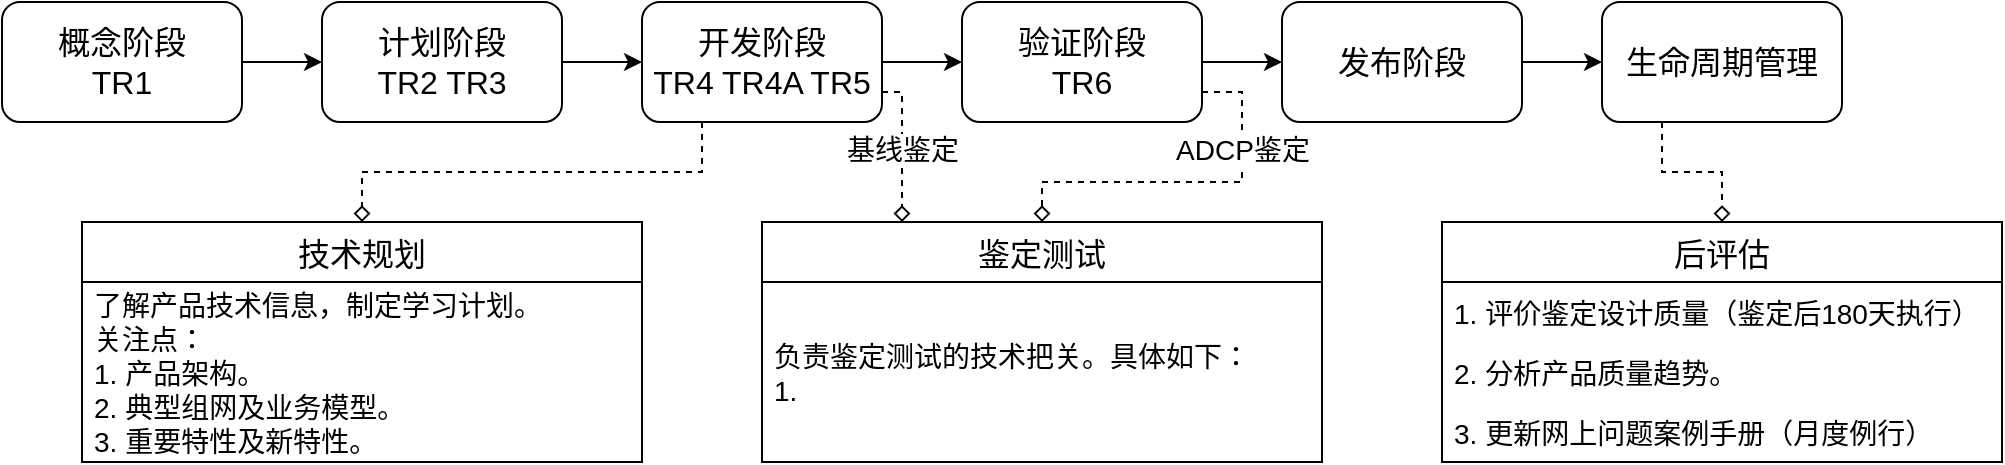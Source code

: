 <mxfile version="17.5.0" type="github">
  <diagram id="eeHc00onXk_6_axVfq1E" name="Page-1">
    <mxGraphModel dx="1102" dy="614" grid="1" gridSize="10" guides="1" tooltips="1" connect="1" arrows="1" fold="1" page="1" pageScale="1" pageWidth="1169" pageHeight="827" math="0" shadow="0">
      <root>
        <mxCell id="0" />
        <mxCell id="1" parent="0" />
        <mxCell id="JeqD6YOxb1yY-aTv0xNF-3" value="" style="edgeStyle=orthogonalEdgeStyle;rounded=0;orthogonalLoop=1;jettySize=auto;html=1;fontSize=16;" edge="1" parent="1" source="JeqD6YOxb1yY-aTv0xNF-1" target="JeqD6YOxb1yY-aTv0xNF-2">
          <mxGeometry relative="1" as="geometry" />
        </mxCell>
        <mxCell id="JeqD6YOxb1yY-aTv0xNF-1" value="概念阶段&lt;br&gt;TR1" style="rounded=1;whiteSpace=wrap;html=1;fontSize=16;" vertex="1" parent="1">
          <mxGeometry x="120" y="340" width="120" height="60" as="geometry" />
        </mxCell>
        <mxCell id="JeqD6YOxb1yY-aTv0xNF-5" value="" style="edgeStyle=orthogonalEdgeStyle;rounded=0;orthogonalLoop=1;jettySize=auto;html=1;fontSize=16;" edge="1" parent="1" source="JeqD6YOxb1yY-aTv0xNF-2" target="JeqD6YOxb1yY-aTv0xNF-4">
          <mxGeometry relative="1" as="geometry" />
        </mxCell>
        <mxCell id="JeqD6YOxb1yY-aTv0xNF-2" value="计划阶段&lt;br&gt;TR2 TR3" style="whiteSpace=wrap;html=1;rounded=1;fontSize=16;" vertex="1" parent="1">
          <mxGeometry x="280" y="340" width="120" height="60" as="geometry" />
        </mxCell>
        <mxCell id="JeqD6YOxb1yY-aTv0xNF-7" value="" style="edgeStyle=orthogonalEdgeStyle;rounded=0;orthogonalLoop=1;jettySize=auto;html=1;fontSize=16;" edge="1" parent="1" source="JeqD6YOxb1yY-aTv0xNF-4" target="JeqD6YOxb1yY-aTv0xNF-6">
          <mxGeometry relative="1" as="geometry" />
        </mxCell>
        <mxCell id="JeqD6YOxb1yY-aTv0xNF-28" style="edgeStyle=orthogonalEdgeStyle;rounded=0;orthogonalLoop=1;jettySize=auto;html=1;exitX=0.25;exitY=1;exitDx=0;exitDy=0;entryX=0.5;entryY=0;entryDx=0;entryDy=0;fontSize=11;dashed=1;endArrow=diamond;endFill=0;" edge="1" parent="1" source="JeqD6YOxb1yY-aTv0xNF-4" target="JeqD6YOxb1yY-aTv0xNF-15">
          <mxGeometry relative="1" as="geometry" />
        </mxCell>
        <mxCell id="JeqD6YOxb1yY-aTv0xNF-39" style="edgeStyle=orthogonalEdgeStyle;rounded=0;orthogonalLoop=1;jettySize=auto;html=1;exitX=1;exitY=0.75;exitDx=0;exitDy=0;entryX=0.25;entryY=0;entryDx=0;entryDy=0;dashed=1;fontSize=14;endArrow=diamond;endFill=0;" edge="1" parent="1" source="JeqD6YOxb1yY-aTv0xNF-4" target="JeqD6YOxb1yY-aTv0xNF-29">
          <mxGeometry relative="1" as="geometry">
            <Array as="points">
              <mxPoint x="570" y="385" />
            </Array>
          </mxGeometry>
        </mxCell>
        <mxCell id="JeqD6YOxb1yY-aTv0xNF-40" value="基线鉴定" style="edgeLabel;html=1;align=center;verticalAlign=middle;resizable=0;points=[];fontSize=14;" vertex="1" connectable="0" parent="JeqD6YOxb1yY-aTv0xNF-39">
          <mxGeometry x="0.573" relative="1" as="geometry">
            <mxPoint y="-20" as="offset" />
          </mxGeometry>
        </mxCell>
        <mxCell id="JeqD6YOxb1yY-aTv0xNF-4" value="开发阶段&lt;br&gt;TR4 TR4A TR5" style="whiteSpace=wrap;html=1;rounded=1;fontSize=16;" vertex="1" parent="1">
          <mxGeometry x="440" y="340" width="120" height="60" as="geometry" />
        </mxCell>
        <mxCell id="JeqD6YOxb1yY-aTv0xNF-9" value="" style="edgeStyle=orthogonalEdgeStyle;rounded=0;orthogonalLoop=1;jettySize=auto;html=1;fontSize=16;" edge="1" parent="1" source="JeqD6YOxb1yY-aTv0xNF-6" target="JeqD6YOxb1yY-aTv0xNF-8">
          <mxGeometry relative="1" as="geometry" />
        </mxCell>
        <mxCell id="JeqD6YOxb1yY-aTv0xNF-33" style="edgeStyle=orthogonalEdgeStyle;rounded=0;orthogonalLoop=1;jettySize=auto;html=1;exitX=1;exitY=0.75;exitDx=0;exitDy=0;entryX=0.5;entryY=0;entryDx=0;entryDy=0;dashed=1;fontSize=11;endArrow=diamond;endFill=0;" edge="1" parent="1" source="JeqD6YOxb1yY-aTv0xNF-6" target="JeqD6YOxb1yY-aTv0xNF-29">
          <mxGeometry relative="1" as="geometry">
            <Array as="points">
              <mxPoint x="740" y="385" />
              <mxPoint x="740" y="430" />
              <mxPoint x="640" y="430" />
            </Array>
          </mxGeometry>
        </mxCell>
        <mxCell id="JeqD6YOxb1yY-aTv0xNF-41" value="ADCP鉴定" style="edgeLabel;html=1;align=center;verticalAlign=middle;resizable=0;points=[];fontSize=14;" vertex="1" connectable="0" parent="JeqD6YOxb1yY-aTv0xNF-33">
          <mxGeometry x="-0.449" relative="1" as="geometry">
            <mxPoint y="-2" as="offset" />
          </mxGeometry>
        </mxCell>
        <mxCell id="JeqD6YOxb1yY-aTv0xNF-6" value="验证阶段&lt;br&gt;TR6" style="whiteSpace=wrap;html=1;rounded=1;fontSize=16;" vertex="1" parent="1">
          <mxGeometry x="600" y="340" width="120" height="60" as="geometry" />
        </mxCell>
        <mxCell id="JeqD6YOxb1yY-aTv0xNF-11" value="" style="edgeStyle=orthogonalEdgeStyle;rounded=0;orthogonalLoop=1;jettySize=auto;html=1;fontSize=16;" edge="1" parent="1" source="JeqD6YOxb1yY-aTv0xNF-8" target="JeqD6YOxb1yY-aTv0xNF-10">
          <mxGeometry relative="1" as="geometry" />
        </mxCell>
        <mxCell id="JeqD6YOxb1yY-aTv0xNF-8" value="发布阶段" style="whiteSpace=wrap;html=1;rounded=1;fontSize=16;" vertex="1" parent="1">
          <mxGeometry x="760" y="340" width="120" height="60" as="geometry" />
        </mxCell>
        <mxCell id="JeqD6YOxb1yY-aTv0xNF-34" style="edgeStyle=orthogonalEdgeStyle;rounded=0;orthogonalLoop=1;jettySize=auto;html=1;exitX=0.25;exitY=1;exitDx=0;exitDy=0;dashed=1;fontSize=11;endArrow=diamond;endFill=0;" edge="1" parent="1" source="JeqD6YOxb1yY-aTv0xNF-10" target="JeqD6YOxb1yY-aTv0xNF-35">
          <mxGeometry relative="1" as="geometry">
            <mxPoint x="950" y="440" as="targetPoint" />
          </mxGeometry>
        </mxCell>
        <mxCell id="JeqD6YOxb1yY-aTv0xNF-10" value="生命周期管理" style="whiteSpace=wrap;html=1;rounded=1;fontSize=16;" vertex="1" parent="1">
          <mxGeometry x="920" y="340" width="120" height="60" as="geometry" />
        </mxCell>
        <mxCell id="JeqD6YOxb1yY-aTv0xNF-15" value="技术规划" style="swimlane;fontStyle=0;childLayout=stackLayout;horizontal=1;startSize=30;horizontalStack=0;resizeParent=1;resizeParentMax=0;resizeLast=0;collapsible=1;marginBottom=0;labelBorderColor=none;fontSize=16;strokeColor=default;" vertex="1" parent="1">
          <mxGeometry x="160" y="450" width="280" height="120" as="geometry" />
        </mxCell>
        <mxCell id="JeqD6YOxb1yY-aTv0xNF-16" value="了解产品技术信息，制定学习计划。&#xa;关注点：&#xa;1. 产品架构。&#xa;2. 典型组网及业务模型。&#xa;3. 重要特性及新特性。" style="text;strokeColor=none;fillColor=none;align=left;verticalAlign=middle;spacingLeft=4;spacingRight=4;overflow=hidden;points=[[0,0.5],[1,0.5]];portConstraint=eastwest;rotatable=0;labelBorderColor=none;fontSize=14;" vertex="1" parent="JeqD6YOxb1yY-aTv0xNF-15">
          <mxGeometry y="30" width="280" height="90" as="geometry" />
        </mxCell>
        <mxCell id="JeqD6YOxb1yY-aTv0xNF-29" value="鉴定测试" style="swimlane;fontStyle=0;childLayout=stackLayout;horizontal=1;startSize=30;horizontalStack=0;resizeParent=1;resizeParentMax=0;resizeLast=0;collapsible=1;marginBottom=0;labelBorderColor=none;fontSize=16;strokeColor=default;" vertex="1" parent="1">
          <mxGeometry x="500" y="450" width="280" height="120" as="geometry" />
        </mxCell>
        <mxCell id="JeqD6YOxb1yY-aTv0xNF-30" value="负责鉴定测试的技术把关。具体如下：&#xa;1." style="text;strokeColor=none;fillColor=none;align=left;verticalAlign=middle;spacingLeft=4;spacingRight=4;overflow=hidden;points=[[0,0.5],[1,0.5]];portConstraint=eastwest;rotatable=0;labelBorderColor=none;fontSize=14;" vertex="1" parent="JeqD6YOxb1yY-aTv0xNF-29">
          <mxGeometry y="30" width="280" height="90" as="geometry" />
        </mxCell>
        <mxCell id="JeqD6YOxb1yY-aTv0xNF-35" value="后评估" style="swimlane;fontStyle=0;childLayout=stackLayout;horizontal=1;startSize=30;horizontalStack=0;resizeParent=1;resizeParentMax=0;resizeLast=0;collapsible=1;marginBottom=0;labelBorderColor=none;fontSize=16;strokeColor=default;" vertex="1" parent="1">
          <mxGeometry x="840" y="450" width="280" height="120" as="geometry" />
        </mxCell>
        <mxCell id="JeqD6YOxb1yY-aTv0xNF-36" value="1. 评价鉴定设计质量（鉴定后180天执行）" style="text;strokeColor=none;fillColor=none;align=left;verticalAlign=middle;spacingLeft=4;spacingRight=4;overflow=hidden;points=[[0,0.5],[1,0.5]];portConstraint=eastwest;rotatable=0;labelBorderColor=none;fontSize=14;" vertex="1" parent="JeqD6YOxb1yY-aTv0xNF-35">
          <mxGeometry y="30" width="280" height="30" as="geometry" />
        </mxCell>
        <mxCell id="JeqD6YOxb1yY-aTv0xNF-37" value="2. 分析产品质量趋势。" style="text;strokeColor=none;fillColor=none;align=left;verticalAlign=middle;spacingLeft=4;spacingRight=4;overflow=hidden;points=[[0,0.5],[1,0.5]];portConstraint=eastwest;rotatable=0;labelBorderColor=none;fontSize=14;" vertex="1" parent="JeqD6YOxb1yY-aTv0xNF-35">
          <mxGeometry y="60" width="280" height="30" as="geometry" />
        </mxCell>
        <mxCell id="JeqD6YOxb1yY-aTv0xNF-38" value="3. 更新网上问题案例手册（月度例行）" style="text;strokeColor=none;fillColor=none;align=left;verticalAlign=middle;spacingLeft=4;spacingRight=4;overflow=hidden;points=[[0,0.5],[1,0.5]];portConstraint=eastwest;rotatable=0;labelBorderColor=none;fontSize=14;" vertex="1" parent="JeqD6YOxb1yY-aTv0xNF-35">
          <mxGeometry y="90" width="280" height="30" as="geometry" />
        </mxCell>
      </root>
    </mxGraphModel>
  </diagram>
</mxfile>
